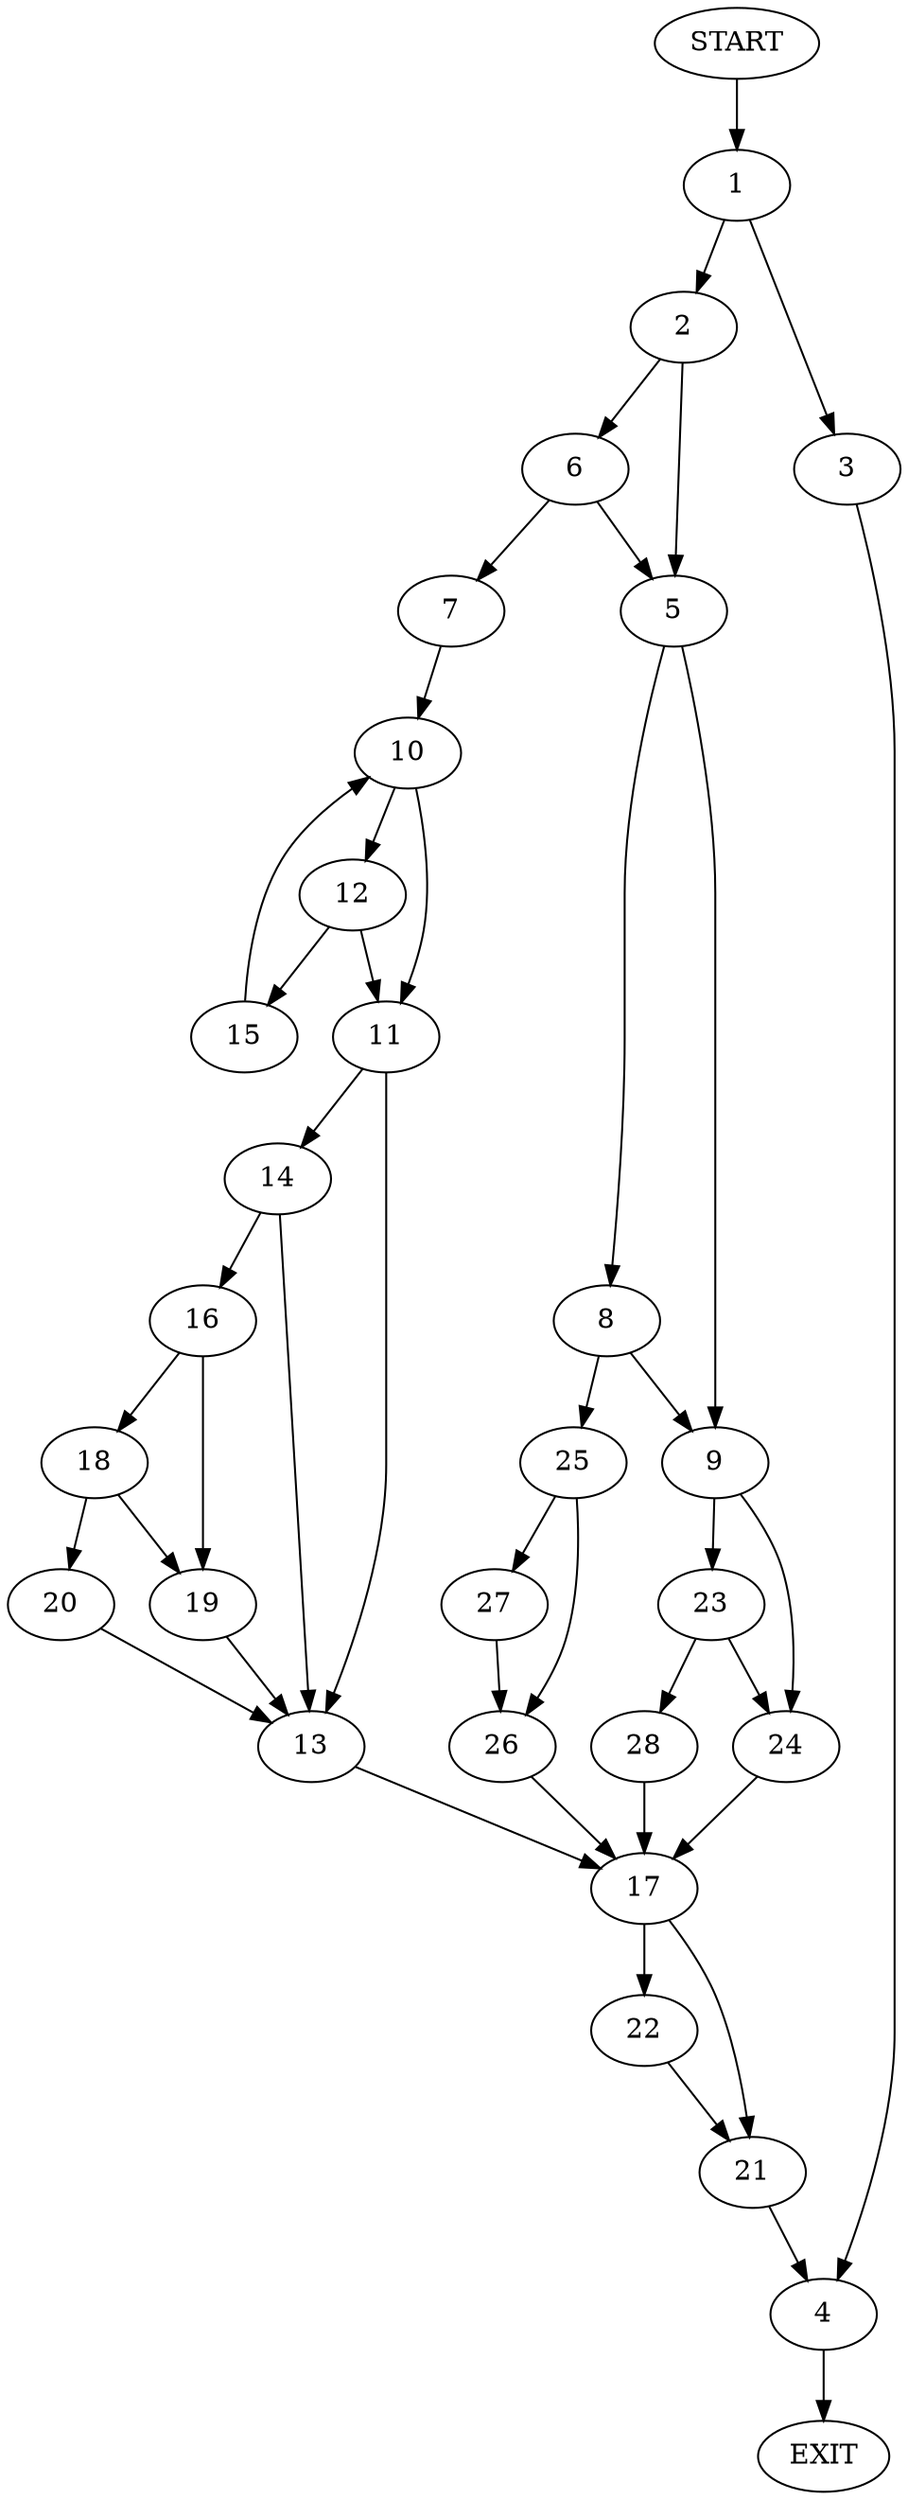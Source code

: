 digraph {
0 [label="START"]
29 [label="EXIT"]
0 -> 1
1 -> 2
1 -> 3
3 -> 4
2 -> 5
2 -> 6
6 -> 5
6 -> 7
5 -> 8
5 -> 9
7 -> 10
10 -> 11
10 -> 12
11 -> 13
11 -> 14
12 -> 11
12 -> 15
15 -> 10
14 -> 13
14 -> 16
13 -> 17
16 -> 18
16 -> 19
18 -> 19
18 -> 20
19 -> 13
20 -> 13
17 -> 21
17 -> 22
9 -> 23
9 -> 24
8 -> 9
8 -> 25
25 -> 26
25 -> 27
27 -> 26
26 -> 17
24 -> 17
23 -> 28
23 -> 24
28 -> 17
21 -> 4
22 -> 21
4 -> 29
}

